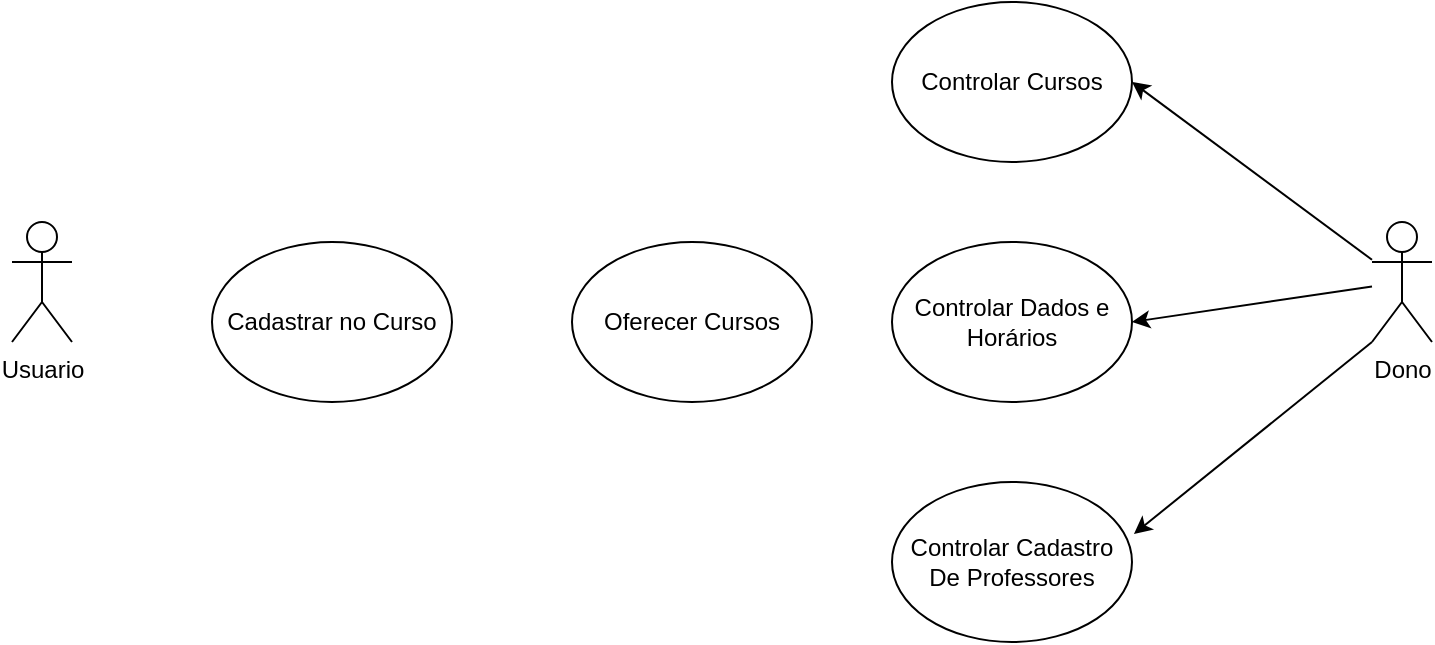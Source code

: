 <mxfile version="21.1.7" type="github">
  <diagram name="Página-1" id="fLmBTzo-LLOZFLIb12Rz">
    <mxGraphModel dx="880" dy="484" grid="1" gridSize="10" guides="1" tooltips="1" connect="1" arrows="1" fold="1" page="1" pageScale="1" pageWidth="827" pageHeight="1169" math="0" shadow="0">
      <root>
        <mxCell id="0" />
        <mxCell id="1" parent="0" />
        <mxCell id="4b8C5Z-WS3x3jiGMZM_m-2" value="Usuario&lt;br&gt;" style="shape=umlActor;verticalLabelPosition=bottom;verticalAlign=top;html=1;outlineConnect=0;" vertex="1" parent="1">
          <mxGeometry x="60" y="210" width="30" height="60" as="geometry" />
        </mxCell>
        <mxCell id="4b8C5Z-WS3x3jiGMZM_m-3" value="Cadastrar no Curso" style="ellipse;whiteSpace=wrap;html=1;" vertex="1" parent="1">
          <mxGeometry x="160" y="220" width="120" height="80" as="geometry" />
        </mxCell>
        <mxCell id="4b8C5Z-WS3x3jiGMZM_m-4" value="Dono" style="shape=umlActor;verticalLabelPosition=bottom;verticalAlign=top;html=1;outlineConnect=0;" vertex="1" parent="1">
          <mxGeometry x="740" y="210" width="30" height="60" as="geometry" />
        </mxCell>
        <mxCell id="4b8C5Z-WS3x3jiGMZM_m-5" value="Controlar Cursos" style="ellipse;whiteSpace=wrap;html=1;" vertex="1" parent="1">
          <mxGeometry x="500" y="100" width="120" height="80" as="geometry" />
        </mxCell>
        <mxCell id="4b8C5Z-WS3x3jiGMZM_m-6" value="Controlar Cadastro De Professores" style="ellipse;whiteSpace=wrap;html=1;" vertex="1" parent="1">
          <mxGeometry x="500" y="340" width="120" height="80" as="geometry" />
        </mxCell>
        <mxCell id="4b8C5Z-WS3x3jiGMZM_m-7" value="Controlar Dados e Horários" style="ellipse;whiteSpace=wrap;html=1;" vertex="1" parent="1">
          <mxGeometry x="500" y="220" width="120" height="80" as="geometry" />
        </mxCell>
        <mxCell id="4b8C5Z-WS3x3jiGMZM_m-8" value="Oferecer Cursos" style="ellipse;whiteSpace=wrap;html=1;" vertex="1" parent="1">
          <mxGeometry x="340" y="220" width="120" height="80" as="geometry" />
        </mxCell>
        <mxCell id="4b8C5Z-WS3x3jiGMZM_m-9" value="" style="endArrow=classic;html=1;rounded=0;entryX=1;entryY=0.5;entryDx=0;entryDy=0;" edge="1" parent="1" source="4b8C5Z-WS3x3jiGMZM_m-4" target="4b8C5Z-WS3x3jiGMZM_m-5">
          <mxGeometry width="50" height="50" relative="1" as="geometry">
            <mxPoint x="430" y="260" as="sourcePoint" />
            <mxPoint x="480" y="210" as="targetPoint" />
          </mxGeometry>
        </mxCell>
        <mxCell id="4b8C5Z-WS3x3jiGMZM_m-10" value="" style="endArrow=classic;html=1;rounded=0;entryX=1;entryY=0.5;entryDx=0;entryDy=0;" edge="1" parent="1" source="4b8C5Z-WS3x3jiGMZM_m-4" target="4b8C5Z-WS3x3jiGMZM_m-7">
          <mxGeometry width="50" height="50" relative="1" as="geometry">
            <mxPoint x="430" y="260" as="sourcePoint" />
            <mxPoint x="480" y="210" as="targetPoint" />
          </mxGeometry>
        </mxCell>
        <mxCell id="4b8C5Z-WS3x3jiGMZM_m-11" value="" style="endArrow=classic;html=1;rounded=0;exitX=0;exitY=1;exitDx=0;exitDy=0;exitPerimeter=0;entryX=1.008;entryY=0.325;entryDx=0;entryDy=0;entryPerimeter=0;" edge="1" parent="1" source="4b8C5Z-WS3x3jiGMZM_m-4" target="4b8C5Z-WS3x3jiGMZM_m-6">
          <mxGeometry width="50" height="50" relative="1" as="geometry">
            <mxPoint x="430" y="260" as="sourcePoint" />
            <mxPoint x="480" y="210" as="targetPoint" />
          </mxGeometry>
        </mxCell>
      </root>
    </mxGraphModel>
  </diagram>
</mxfile>
